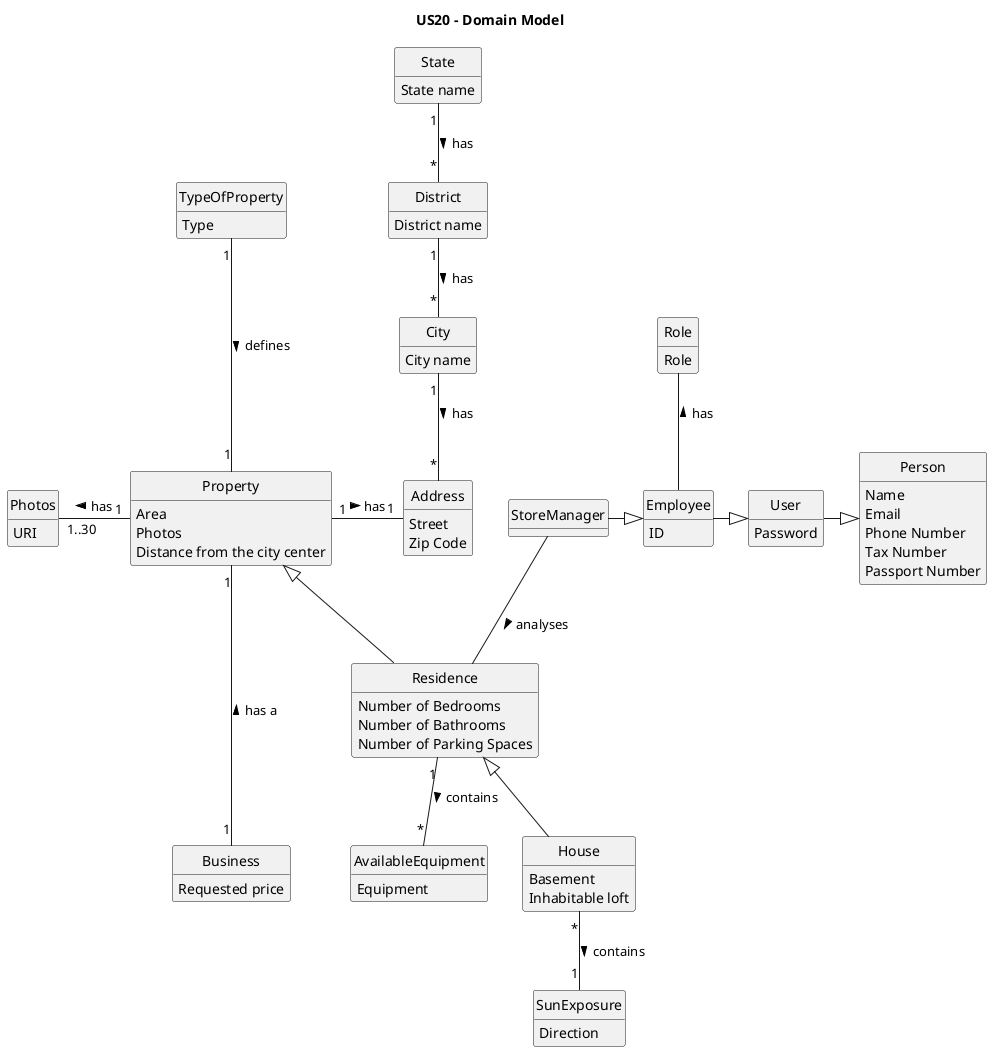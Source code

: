 @startuml

title US20 - Domain Model


skinparam groupInheritance 2
skinparam monochrome true
skinparam packageStyle rectangle
skinparam shadowing false
skinparam classAttributeIconSize 0
hide circle
hide methods

class Employee {
    ID
}

class Role {
    Role
}

class StoreManager{

}

class Residence {
    Number of Bedrooms
    Number of Bathrooms
    Number of Parking Spaces
}

class Property {
    Area
    Photos
    Distance from the city center
}

class TypeOfProperty{
    Type
}

class Photos {
    URI
}

class House {
    Basement
    Inhabitable loft
}

class SunExposure {
    Direction
}

class AvailableEquipment {
    Equipment
}

class User {
    Password
}

class Person {
    Name
    Email
    Phone Number
    Tax Number
    Passport Number
}

class Address {
    Street
    Zip Code
}

class City {
    City name
}

class District {
    District name
}

class State {
    State name
}

class Business {
    Requested price
}


StoreManager -|> Employee
Employee -up- Role : has >
User -|> Person
Employee -|> User

District "1" -down- "*" City : has >
State "1" -down- "*" District : has >
City "1" -down- "*" Address : has >

Property "1" --- "1" Business: has a <
Residence <|-down- House
Property <|-down- Residence
Property "1" -left-- "1..30" Photos: has >
SunExposure "1" -up- "*" House: contains <
Address "1" -left- "1" Property: has <
AvailableEquipment "*" -up- "1" Residence: contains <
TypeOfProperty "1" -down-- "1" Property: defines >

StoreManager -down- Residence : analyses >
@enduml